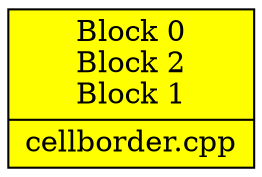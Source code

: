 digraph G { 
	rankdir=BT;
1 [shape=record,style=filled,fillcolor=yellow,label="{Block 0\nBlock 2\nBlock 1\n|cellborder.cpp\n}"];
}